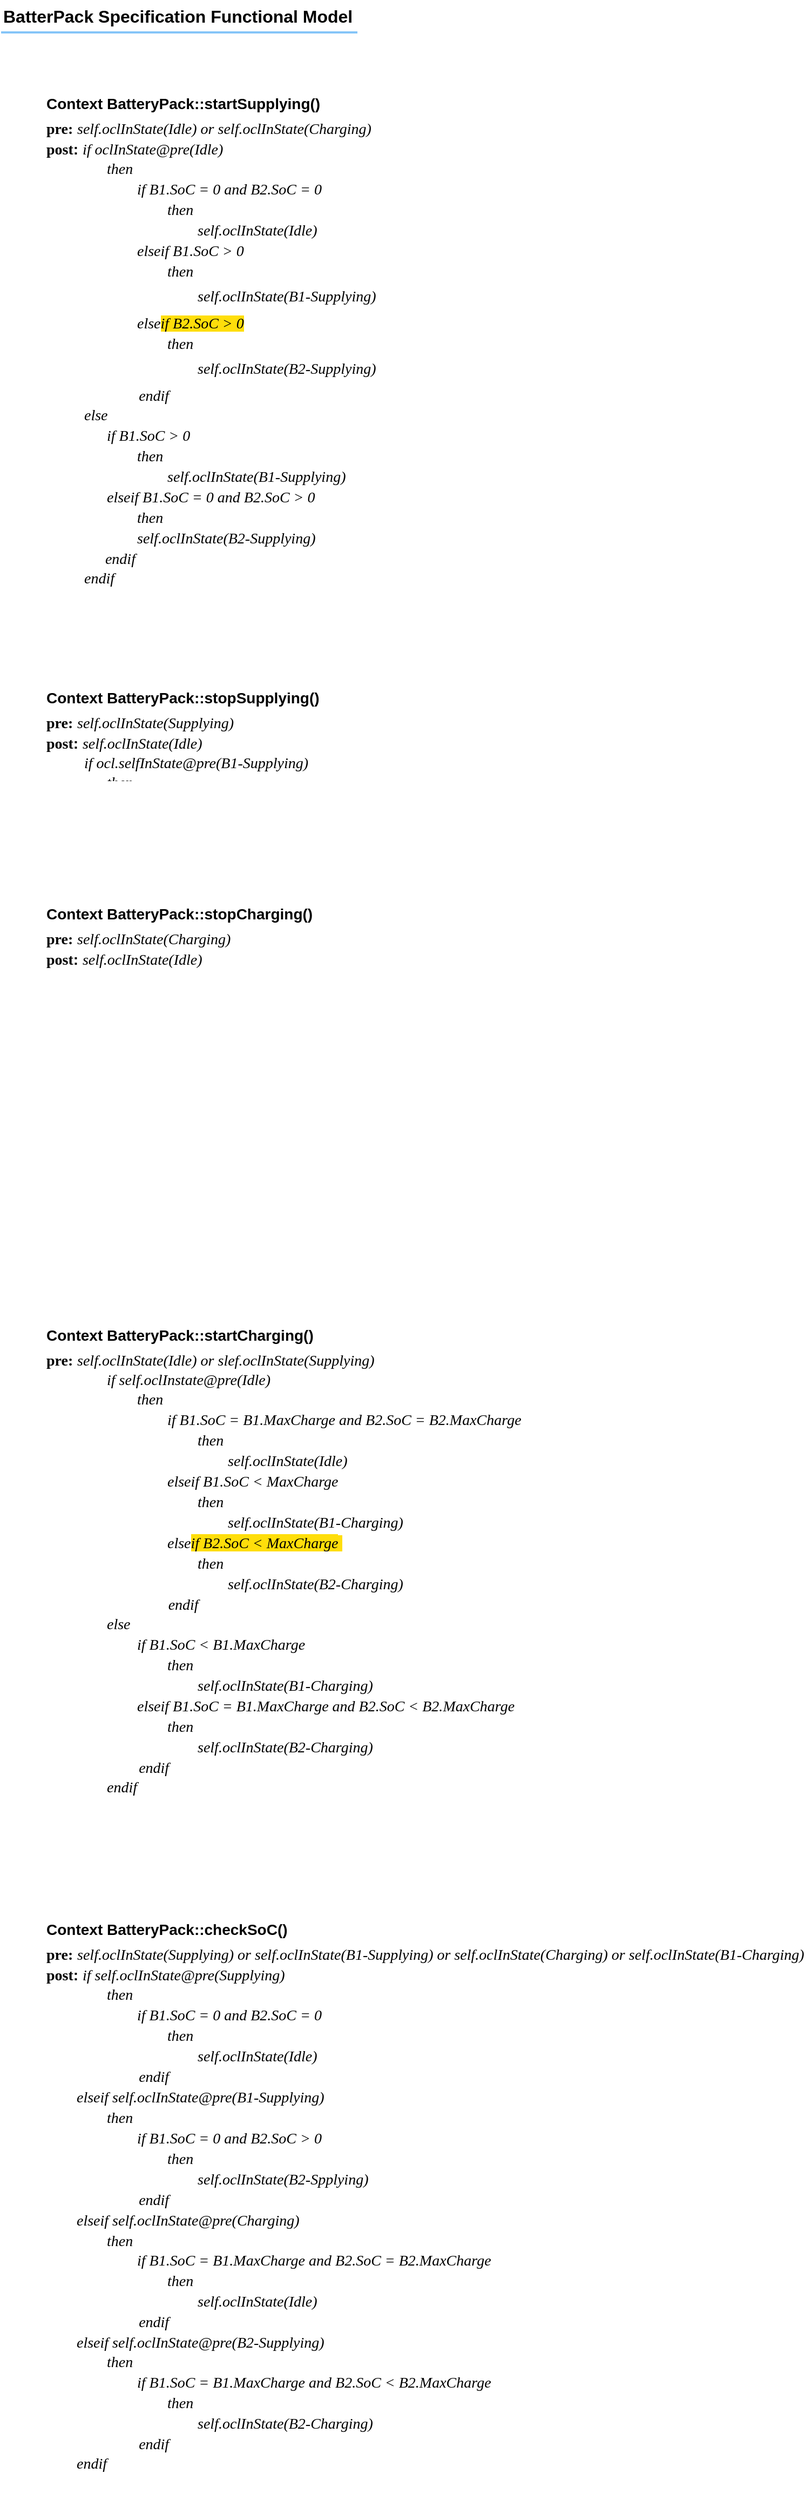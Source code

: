 <mxfile version="26.0.6">
  <diagram name="Page-1" id="zE749k9ENTXcYHyz_wE1">
    <mxGraphModel dx="1725" dy="1024" grid="1" gridSize="10" guides="1" tooltips="1" connect="1" arrows="1" fold="1" page="1" pageScale="1" pageWidth="827" pageHeight="1169" math="0" shadow="0">
      <root>
        <mxCell id="0" />
        <mxCell id="1" parent="0" />
        <mxCell id="C18iGgivdSjPRwDEVJiL-1" value="&lt;h1 style=&quot;margin-top: 0px; line-height: 50%;&quot;&gt;&lt;font style=&quot;font-size: 14px; line-height: 50%;&quot;&gt;Context BatteryPack::startSupplying()&lt;/font&gt;&lt;/h1&gt;&lt;p style=&quot;line-height: 50%;&quot;&gt;&lt;font style=&quot;font-size: 14px; line-height: 50%;&quot;&gt;&lt;b&gt;&lt;font face=&quot;Times New Roman&quot;&gt;pre:&lt;/font&gt; &lt;/b&gt;&lt;font face=&quot;Times New Roman&quot;&gt;&lt;i&gt;self.oclInState(Idle) or&amp;nbsp;&lt;/i&gt;&lt;/font&gt;&lt;/font&gt;&lt;i style=&quot;background-color: transparent; color: light-dark(rgb(0, 0, 0), rgb(255, 255, 255)); font-family: &amp;quot;Times New Roman&amp;quot;; font-size: 14px;&quot;&gt;self.oclInState(Charging)&lt;/i&gt;&lt;/p&gt;&lt;p style=&quot;line-height: 50%;&quot;&gt;&lt;b style=&quot;font-size: 14px;&quot;&gt;&lt;font face=&quot;Times New Roman&quot;&gt;post&lt;/font&gt;:&lt;/b&gt;&lt;span style=&quot;font-size: 14px;&quot;&gt;&amp;nbsp;&lt;/span&gt;&lt;font style=&quot;font-size: 14px;&quot; face=&quot;Times New Roman&quot;&gt;&lt;i&gt;if oclInState@pre(Idle)&lt;/i&gt;&lt;/font&gt;&lt;/p&gt;&lt;p style=&quot;line-height: 50%;&quot;&gt;&lt;font style=&quot;font-size: 14px;&quot; face=&quot;Times New Roman&quot;&gt;&lt;i&gt;&lt;span style=&quot;white-space: pre;&quot;&gt;&#x9;&lt;/span&gt;&lt;span style=&quot;white-space: pre;&quot;&gt;&#x9;&lt;/span&gt;then&lt;/i&gt;&lt;/font&gt;&lt;/p&gt;&lt;p style=&quot;line-height: 6px;&quot;&gt;&lt;font style=&quot;font-size: 14px; line-height: 7px;&quot;&gt;&lt;font face=&quot;Times New Roman&quot;&gt;&lt;i&gt;&lt;span style=&quot;white-space: pre;&quot;&gt;&#x9;&lt;/span&gt;&lt;span style=&quot;white-space: pre;&quot;&gt;&#x9;&lt;/span&gt;&lt;span style=&quot;white-space: pre;&quot;&gt;&#x9;&lt;/span&gt;if B1.SoC = 0 and B2.SoC = 0&lt;/i&gt;&lt;/font&gt;&lt;/font&gt;&lt;/p&gt;&lt;p style=&quot;line-height: 6px;&quot;&gt;&lt;font style=&quot;font-size: 14px; line-height: 7px;&quot; face=&quot;Times New Roman&quot;&gt;&lt;i&gt;&lt;span style=&quot;white-space: pre;&quot;&gt;&#x9;&lt;/span&gt;&lt;span style=&quot;white-space: pre;&quot;&gt;&#x9;&lt;span style=&quot;white-space: pre;&quot;&gt;&#x9;&lt;/span&gt;&lt;span style=&quot;white-space: pre;&quot;&gt;&#x9;&lt;/span&gt;&lt;/span&gt;then&lt;br&gt;&lt;/i&gt;&lt;/font&gt;&lt;/p&gt;&lt;p style=&quot;line-height: 6px;&quot;&gt;&lt;font style=&quot;font-size: 14px; line-height: 7px;&quot;&gt;&lt;font face=&quot;Times New Roman&quot;&gt;&lt;i&gt;&lt;span style=&quot;white-space: pre;&quot;&gt;&#x9;&lt;/span&gt;&amp;nbsp;&amp;nbsp;&lt;span style=&quot;white-space: pre;&quot;&gt;&#x9;&lt;/span&gt;&lt;span style=&quot;white-space: pre;&quot;&gt;&#x9;&lt;span style=&quot;white-space: pre;&quot;&gt;&#x9;&lt;/span&gt;&lt;span style=&quot;white-space: pre;&quot;&gt;&#x9;&lt;/span&gt;&lt;/span&gt;self.oclInState(Idle)&lt;/i&gt;&lt;/font&gt;&lt;br&gt;&lt;/font&gt;&lt;/p&gt;&lt;p style=&quot;line-height: 6px;&quot;&gt;&lt;font style=&quot;font-size: 14px; line-height: 7px;&quot;&gt;&lt;i style=&quot;background-color: transparent; color: light-dark(rgb(0, 0, 0), rgb(255, 255, 255)); font-family: &amp;quot;Times New Roman&amp;quot;;&quot;&gt;&lt;span style=&quot;white-space: pre;&quot;&gt;&#x9;&lt;/span&gt;&amp;nbsp; &lt;span style=&quot;white-space: pre;&quot;&gt;&#x9;&lt;/span&gt;&lt;span style=&quot;white-space: pre;&quot;&gt;&#x9;&lt;/span&gt;elseif&amp;nbsp;&lt;/i&gt;&lt;i style=&quot;background-color: transparent; color: light-dark(rgb(0, 0, 0), rgb(255, 255, 255)); font-family: &amp;quot;Times New Roman&amp;quot;;&quot;&gt;B1.SoC &amp;gt; 0&lt;/i&gt;&lt;/font&gt;&lt;/p&gt;&lt;p style=&quot;line-height: 6px;&quot;&gt;&lt;font style=&quot;font-size: 14px; line-height: 7px;&quot;&gt;&lt;/font&gt;&lt;/p&gt;&lt;p style=&quot;line-height: 6px;&quot;&gt;&lt;font style=&quot;font-size: 14px; line-height: 7px;&quot; face=&quot;Times New Roman&quot;&gt;&lt;i&gt;&lt;span style=&quot;white-space: pre;&quot;&gt;&#x9;&lt;/span&gt;&lt;span style=&quot;white-space: pre;&quot;&gt;&#x9;&lt;span style=&quot;white-space: pre;&quot;&gt;&#x9;&lt;/span&gt;&lt;span style=&quot;white-space: pre;&quot;&gt;&#x9;&lt;/span&gt;&lt;/span&gt;then&lt;br&gt;&lt;/i&gt;&lt;/font&gt;&lt;/p&gt;&lt;div&gt;&lt;font style=&quot;font-size: 14px; background-color: transparent; color: light-dark(rgb(0, 0, 0), rgb(255, 255, 255));&quot; face=&quot;Times New Roman&quot;&gt;&lt;i&gt;&lt;span style=&quot;white-space: pre;&quot;&gt;&lt;span style=&quot;white-space: pre;&quot;&gt;&#x9;&lt;/span&gt;&#x9;&#x9;&lt;/span&gt;&amp;nbsp;&amp;nbsp;&lt;span style=&quot;white-space: pre;&quot;&gt;&#x9;&lt;/span&gt;&lt;span style=&quot;white-space: pre;&quot;&gt;&#x9;&lt;/span&gt;self.oclInState(&lt;/i&gt;&lt;/font&gt;&lt;i style=&quot;font-size: 14px; background-color: transparent; color: light-dark(rgb(0, 0, 0), rgb(255, 255, 255)); font-family: &amp;quot;Times New Roman&amp;quot;;&quot;&gt;B1-Supplying&lt;/i&gt;&lt;font style=&quot;font-size: 14px; background-color: transparent; color: light-dark(rgb(0, 0, 0), rgb(255, 255, 255));&quot; face=&quot;Times New Roman&quot;&gt;&lt;i&gt;)&lt;/i&gt;&lt;/font&gt;&lt;/div&gt;&lt;p style=&quot;line-height: 6px;&quot;&gt;&lt;font style=&quot;font-size: 14px; line-height: 7px;&quot;&gt;&lt;i style=&quot;background-color: transparent; color: light-dark(rgb(0, 0, 0), rgb(255, 255, 255)); font-family: &amp;quot;Times New Roman&amp;quot;;&quot;&gt;&lt;span style=&quot;white-space: pre;&quot;&gt;&#x9;&lt;span style=&quot;white-space: pre;&quot;&gt;&#x9;&lt;/span&gt;&lt;span style=&quot;white-space: pre;&quot;&gt;&#x9;&lt;/span&gt;&lt;/span&gt;&lt;/i&gt;&lt;i style=&quot;color: light-dark(rgb(0, 0, 0), rgb(255, 255, 255)); font-family: &amp;quot;Times New Roman&amp;quot;;&quot;&gt;else&lt;/i&gt;&lt;i style=&quot;color: light-dark(rgb(0, 0, 0), rgb(255, 255, 255)); font-family: &amp;quot;Times New Roman&amp;quot;; background-color: rgb(255, 222, 11);&quot;&gt;if B2.SoC &amp;gt; 0&lt;/i&gt;&lt;/font&gt;&lt;/p&gt;&lt;p style=&quot;line-height: 6px;&quot;&gt;&lt;font style=&quot;font-size: 14px; line-height: 7px;&quot;&gt;&lt;i style=&quot;color: light-dark(rgb(0, 0, 0), rgb(255, 255, 255)); font-family: &amp;quot;Times New Roman&amp;quot;; background-color: rgb(255, 222, 11);&quot;&gt;&lt;/i&gt;&lt;/font&gt;&lt;/p&gt;&lt;p style=&quot;line-height: 6px;&quot;&gt;&lt;font style=&quot;font-size: 14px; line-height: 7px;&quot; face=&quot;Times New Roman&quot;&gt;&lt;i&gt;&lt;span style=&quot;white-space: pre;&quot;&gt;&#x9;&lt;/span&gt;&lt;span style=&quot;white-space: pre;&quot;&gt;&#x9;&lt;span style=&quot;white-space: pre;&quot;&gt;&#x9;&lt;/span&gt;&lt;span style=&quot;white-space: pre;&quot;&gt;&#x9;&lt;/span&gt;&lt;/span&gt;then&lt;br&gt;&lt;/i&gt;&lt;/font&gt;&lt;/p&gt;&lt;div&gt;&lt;font style=&quot;font-size: 14px; background-color: transparent; color: light-dark(rgb(0, 0, 0), rgb(255, 255, 255));&quot; face=&quot;Times New Roman&quot;&gt;&lt;i&gt;&lt;span style=&quot;white-space: pre;&quot;&gt;&lt;span style=&quot;white-space: pre;&quot;&gt;&#x9;&lt;/span&gt;&#x9;&#x9;&lt;/span&gt;&amp;nbsp;&amp;nbsp;&lt;span style=&quot;white-space: pre;&quot;&gt;&#x9;&lt;/span&gt;&lt;span style=&quot;white-space: pre;&quot;&gt;&#x9;&lt;/span&gt;self.oclInState(&lt;/i&gt;&lt;/font&gt;&lt;i style=&quot;font-size: 14px; background-color: transparent; color: light-dark(rgb(0, 0, 0), rgb(255, 255, 255)); font-family: &amp;quot;Times New Roman&amp;quot;;&quot;&gt;B2-Supplying&lt;/i&gt;&lt;font style=&quot;font-size: 14px; background-color: transparent; color: light-dark(rgb(0, 0, 0), rgb(255, 255, 255));&quot; face=&quot;Times New Roman&quot;&gt;&lt;i&gt;)&lt;/i&gt;&lt;/font&gt;&lt;/div&gt;&lt;p style=&quot;line-height: 6px;&quot;&gt;&lt;font style=&quot;font-size: 14px; line-height: 7px;&quot;&gt;&lt;span style=&quot;white-space: pre;&quot;&gt;&#x9;&lt;/span&gt;&amp;nbsp;&lt;span style=&quot;white-space: pre;&quot;&gt;&#x9;&lt;/span&gt;&amp;nbsp; &amp;nbsp; &amp;nbsp;&amp;nbsp;&lt;font face=&quot;Times New Roman&quot;&gt;&lt;i&gt;endif&lt;/i&gt;&lt;/font&gt;&lt;/font&gt;&lt;/p&gt;&lt;p style=&quot;line-height: 50%;&quot;&gt;&lt;font style=&quot;font-size: 14px;&quot; face=&quot;Times New Roman&quot;&gt;&lt;i&gt;&lt;span style=&quot;white-space: pre;&quot;&gt;&#x9;&lt;/span&gt;&amp;nbsp; else&lt;br&gt;&lt;/i&gt;&lt;/font&gt;&lt;/p&gt;&lt;p style=&quot;line-height: 6px;&quot;&gt;&lt;font style=&quot;font-size: 14px; line-height: 7px;&quot;&gt;&lt;i style=&quot;font-family: &amp;quot;Times New Roman&amp;quot;; background-color: transparent; color: light-dark(rgb(0, 0, 0), rgb(255, 255, 255));&quot;&gt;&lt;span style=&quot;white-space: pre;&quot;&gt;&#x9;&lt;/span&gt;&lt;span style=&quot;white-space: pre;&quot;&gt;&#x9;&lt;/span&gt;if B1.SoC &amp;gt; 0&amp;nbsp;&lt;/i&gt;&lt;/font&gt;&lt;/p&gt;&lt;p style=&quot;line-height: 6px;&quot;&gt;&lt;font style=&quot;font-size: 14px; line-height: 7px;&quot; face=&quot;Times New Roman&quot;&gt;&lt;i&gt;&lt;span style=&quot;white-space: pre;&quot;&gt;&#x9;&lt;/span&gt;&lt;span style=&quot;white-space: pre;&quot;&gt;&#x9;&lt;span style=&quot;white-space: pre;&quot;&gt;&#x9;&lt;/span&gt;&lt;/span&gt;then&lt;br&gt;&lt;/i&gt;&lt;/font&gt;&lt;/p&gt;&lt;p style=&quot;line-height: 6px;&quot;&gt;&lt;font style=&quot;font-size: 14px; line-height: 7px;&quot; face=&quot;Times New Roman&quot;&gt;&lt;i&gt;&lt;span style=&quot;white-space: pre;&quot;&gt;&#x9;&lt;/span&gt;&amp;nbsp;&amp;nbsp;&lt;span style=&quot;white-space: pre;&quot;&gt;&#x9;&lt;/span&gt;&lt;span style=&quot;white-space: pre;&quot;&gt;&#x9;&lt;span style=&quot;white-space: pre;&quot;&gt;&#x9;&lt;/span&gt;&lt;/span&gt;self.oclInState(B1-Supplying)&lt;/i&gt;&lt;/font&gt;&lt;/p&gt;&lt;p style=&quot;line-height: 6px;&quot;&gt;&lt;font style=&quot;font-size: 14px; line-height: 7px;&quot;&gt;&lt;i style=&quot;font-family: &amp;quot;Times New Roman&amp;quot;; background-color: transparent; color: light-dark(rgb(0, 0, 0), rgb(255, 255, 255));&quot;&gt;&lt;span style=&quot;white-space: pre;&quot;&gt;&lt;span style=&quot;white-space: pre;&quot;&gt;&#x9;&lt;/span&gt;&#x9;&lt;/span&gt;elseif&amp;nbsp;&lt;/i&gt;&lt;i style=&quot;background-color: transparent; color: light-dark(rgb(0, 0, 0), rgb(255, 255, 255)); font-family: &amp;quot;Times New Roman&amp;quot;;&quot;&gt;B1.SoC = 0 and&amp;nbsp;&lt;/i&gt;&lt;i style=&quot;background-color: transparent; color: light-dark(rgb(0, 0, 0), rgb(255, 255, 255)); font-family: &amp;quot;Times New Roman&amp;quot;;&quot;&gt;B2.SoC &amp;gt; 0&amp;nbsp;&lt;/i&gt;&lt;/font&gt;&lt;/p&gt;&lt;p style=&quot;line-height: 6px;&quot;&gt;&lt;font style=&quot;font-size: 14px; line-height: 7px;&quot; face=&quot;Times New Roman&quot;&gt;&lt;i&gt;&lt;span style=&quot;white-space: pre;&quot;&gt;&#x9;&lt;/span&gt;&lt;span style=&quot;white-space: pre;&quot;&gt;&#x9;&lt;span style=&quot;white-space: pre;&quot;&gt;&#x9;&lt;/span&gt;&lt;/span&gt;then&lt;br&gt;&lt;/i&gt;&lt;/font&gt;&lt;/p&gt;&lt;p&gt;&lt;font style=&quot;font-size: 14px;&quot;&gt;&lt;/font&gt;&lt;/p&gt;&lt;p style=&quot;line-height: 6px;&quot;&gt;&lt;font style=&quot;font-size: 14px; line-height: 7px;&quot; face=&quot;Times New Roman&quot;&gt;&lt;i&gt;&lt;span style=&quot;white-space: pre;&quot;&gt;&#x9;&lt;/span&gt;&amp;nbsp;&amp;nbsp;&lt;span style=&quot;white-space: pre;&quot;&gt;&#x9;&lt;/span&gt;&lt;span style=&quot;white-space: pre;&quot;&gt;&#x9;&lt;/span&gt;self.oclInState(B2-Supplying)&lt;/i&gt;&lt;/font&gt;&lt;/p&gt;&lt;p style=&quot;line-height: 6px;&quot;&gt;&lt;font style=&quot;font-size: 14px; line-height: 7px;&quot;&gt;&lt;span style=&quot;white-space: pre;&quot;&gt;&#x9;&lt;/span&gt;&amp;nbsp; &amp;nbsp; &amp;nbsp; &lt;font face=&quot;Times New Roman&quot;&gt;&lt;i&gt;endif&lt;/i&gt;&lt;/font&gt;&lt;/font&gt;&lt;/p&gt;&lt;p style=&quot;line-height: 50%;&quot;&gt;&lt;font style=&quot;font-size: 14px;&quot; face=&quot;Times New Roman&quot;&gt;&lt;i&gt;&lt;span style=&quot;white-space: pre;&quot;&gt;&#x9;&lt;/span&gt;&amp;nbsp; endif&lt;/i&gt;&lt;/font&gt;&lt;/p&gt;&lt;p style=&quot;line-height: 50%;&quot;&gt;&lt;font&gt;&lt;font face=&quot;Times New Roman&quot;&gt;&lt;i&gt;&lt;span style=&quot;white-space: pre;&quot;&gt;&lt;font style=&quot;font-size: 14px; line-height: 50%;&quot;&gt;&#x9;&lt;/font&gt;&lt;/span&gt;&lt;br&gt;&lt;/i&gt;&lt;/font&gt;&lt;/font&gt;&lt;/p&gt;" style="text;html=1;whiteSpace=wrap;overflow=hidden;rounded=0;" parent="1" vertex="1">
          <mxGeometry x="80" y="120" width="600" height="480" as="geometry" />
        </mxCell>
        <mxCell id="C18iGgivdSjPRwDEVJiL-2" value="" style="group" parent="1" vertex="1" connectable="0">
          <mxGeometry x="40" y="40" width="450" height="35" as="geometry" />
        </mxCell>
        <mxCell id="C18iGgivdSjPRwDEVJiL-3" value="&lt;b&gt;BatterPack Specification Functional Model&lt;/b&gt;" style="text;fontSize=16;verticalAlign=middle;strokeColor=none;fillColor=none;whiteSpace=wrap;html=1;" parent="C18iGgivdSjPRwDEVJiL-2" vertex="1">
          <mxGeometry width="450" height="30" as="geometry" />
        </mxCell>
        <mxCell id="C18iGgivdSjPRwDEVJiL-4" value="" style="dashed=0;shape=line;strokeWidth=2;noLabel=1;strokeColor=#0C8CF2;opacity=50;" parent="C18iGgivdSjPRwDEVJiL-2" vertex="1">
          <mxGeometry y="25" width="330" height="10" as="geometry" />
        </mxCell>
        <mxCell id="C18iGgivdSjPRwDEVJiL-5" value="&lt;h1 style=&quot;margin-top: 0px; line-height: 50%;&quot;&gt;&lt;font style=&quot;font-size: 14px; line-height: 50%;&quot;&gt;Context BatteryPack::stopSupplying()&lt;/font&gt;&lt;/h1&gt;&lt;p style=&quot;line-height: 50%;&quot;&gt;&lt;font style=&quot;font-size: 14px; line-height: 50%;&quot;&gt;&lt;b&gt;&lt;font face=&quot;Times New Roman&quot;&gt;pre:&lt;/font&gt; &lt;/b&gt;&lt;font face=&quot;Times New Roman&quot;&gt;&lt;i&gt;self.oclInState(Supplying)&lt;/i&gt;&lt;/font&gt;&lt;/font&gt;&lt;/p&gt;&lt;p style=&quot;line-height: 50%;&quot;&gt;&lt;font style=&quot;font-size: 14px; line-height: 50%;&quot;&gt;&lt;font&gt;&lt;b&gt;&lt;font face=&quot;Times New Roman&quot;&gt;post&lt;/font&gt;:&lt;/b&gt;&amp;nbsp;&lt;/font&gt;&lt;i style=&quot;background-color: transparent; color: light-dark(rgb(0, 0, 0), rgb(255, 255, 255)); font-family: &amp;quot;Times New Roman&amp;quot;;&quot;&gt;self.oclInState(Idle)&lt;/i&gt;&lt;/font&gt;&lt;/p&gt;&lt;p style=&quot;line-height: 50%;&quot;&gt;&lt;font face=&quot;Times New Roman&quot;&gt;&lt;span style=&quot;font-size: 14px;&quot;&gt;&lt;i&gt;&lt;span style=&quot;white-space: pre;&quot;&gt;&#x9;&lt;/span&gt;&amp;nbsp; if ocl.selfInState@pre(B1-Supplying)&lt;/i&gt;&lt;/span&gt;&lt;/font&gt;&lt;/p&gt;&lt;p style=&quot;line-height: 50%;&quot;&gt;&lt;font face=&quot;Times New Roman&quot;&gt;&lt;span style=&quot;font-size: 14px;&quot;&gt;&lt;i&gt;&lt;span style=&quot;white-space: pre;&quot;&gt;&#x9;&lt;/span&gt;&lt;span style=&quot;white-space: pre;&quot;&gt;&#x9;&lt;/span&gt;then&lt;br&gt;&lt;/i&gt;&lt;/span&gt;&lt;/font&gt;&lt;/p&gt;&lt;p style=&quot;line-height: 50%;&quot;&gt;&lt;span style=&quot;white-space: pre;&quot;&gt;&#x9;&lt;/span&gt;&amp;nbsp;&amp;nbsp;&lt;br&gt;&lt;/p&gt;" style="text;html=1;whiteSpace=wrap;overflow=hidden;rounded=0;" parent="1" vertex="1">
          <mxGeometry x="80" y="670" width="600" height="90" as="geometry" />
        </mxCell>
        <mxCell id="C18iGgivdSjPRwDEVJiL-6" value="&lt;h1 style=&quot;margin-top: 0px; line-height: 50%;&quot;&gt;&lt;font style=&quot;font-size: 14px; line-height: 50%;&quot;&gt;Context BatteryPack::startCharging()&lt;/font&gt;&lt;/h1&gt;&lt;p style=&quot;line-height: 50%;&quot;&gt;&lt;font style=&quot;font-size: 14px; line-height: 50%;&quot;&gt;&lt;b&gt;&lt;font face=&quot;Times New Roman&quot;&gt;pre:&lt;/font&gt; &lt;/b&gt;&lt;font face=&quot;Times New Roman&quot;&gt;&lt;i&gt;self.oclInState(Idle) or slef.oclInState(&lt;/i&gt;&lt;/font&gt;&lt;/font&gt;&lt;i style=&quot;background-color: transparent; color: light-dark(rgb(0, 0, 0), rgb(255, 255, 255)); font-family: &amp;quot;Times New Roman&amp;quot;; font-size: 14px;&quot;&gt;Supplying&lt;/i&gt;&lt;i style=&quot;font-family: &amp;quot;Times New Roman&amp;quot;; font-size: 14px; background-color: transparent; color: light-dark(rgb(0, 0, 0), rgb(255, 255, 255));&quot;&gt;)&lt;/i&gt;&lt;/p&gt;&lt;p style=&quot;line-height: 50%;&quot;&gt;&lt;i style=&quot;font-family: &amp;quot;Times New Roman&amp;quot;; font-size: 14px; background-color: transparent; color: light-dark(rgb(0, 0, 0), rgb(255, 255, 255));&quot;&gt;&lt;span style=&quot;white-space: pre;&quot;&gt;&#x9;&lt;/span&gt;&lt;span style=&quot;white-space: pre;&quot;&gt;&#x9;&lt;/span&gt;if self.oclInstate@pre(Idle)&lt;br&gt;&lt;/i&gt;&lt;/p&gt;&lt;p style=&quot;line-height: 50%;&quot;&gt;&lt;i style=&quot;font-family: &amp;quot;Times New Roman&amp;quot;; font-size: 14px; background-color: transparent; color: light-dark(rgb(0, 0, 0), rgb(255, 255, 255));&quot;&gt;&lt;span style=&quot;white-space: pre;&quot;&gt;&#x9;&lt;/span&gt;&lt;span style=&quot;white-space: pre;&quot;&gt;&#x9;&lt;/span&gt;&lt;span style=&quot;white-space: pre;&quot;&gt;&#x9;&lt;/span&gt;then&lt;/i&gt;&lt;/p&gt;&lt;p style=&quot;line-height: 6px;&quot;&gt;&lt;font style=&quot;font-size: 14px; line-height: 7px;&quot;&gt;&lt;font face=&quot;Times New Roman&quot;&gt;&lt;i&gt;&lt;span style=&quot;white-space: pre;&quot;&gt;&#x9;&lt;/span&gt;&lt;span style=&quot;white-space: pre;&quot;&gt;&#x9;&lt;/span&gt;&lt;span style=&quot;white-space: pre;&quot;&gt;&#x9;&lt;/span&gt;&lt;span style=&quot;white-space: pre;&quot;&gt;&#x9;&lt;/span&gt;if B1.SoC = B1.MaxCharge and B2.SoC = B2.&lt;/i&gt;&lt;/font&gt;&lt;i style=&quot;background-color: transparent; color: light-dark(rgb(0, 0, 0), rgb(255, 255, 255)); font-family: &amp;quot;Times New Roman&amp;quot;;&quot;&gt;MaxCharge&lt;/i&gt;&lt;/font&gt;&lt;/p&gt;&lt;p style=&quot;line-height: 6px;&quot;&gt;&lt;font style=&quot;font-size: 14px; line-height: 7px;&quot; face=&quot;Times New Roman&quot;&gt;&lt;i&gt;&lt;span style=&quot;white-space: pre;&quot;&gt;&lt;span style=&quot;white-space: pre;&quot;&gt;&#x9;&lt;/span&gt;&lt;span style=&quot;white-space: pre;&quot;&gt;&#x9;&lt;/span&gt;&lt;span style=&quot;white-space: pre;&quot;&gt;&#x9;&lt;/span&gt;&#x9;&lt;/span&gt;&lt;span style=&quot;white-space: pre;&quot;&gt;&#x9;&lt;/span&gt;then&lt;br&gt;&lt;/i&gt;&lt;/font&gt;&lt;/p&gt;&lt;p style=&quot;line-height: 6px;&quot;&gt;&lt;font style=&quot;font-size: 14px; line-height: 7px;&quot;&gt;&lt;font face=&quot;Times New Roman&quot;&gt;&lt;i&gt;&lt;span style=&quot;white-space: pre;&quot;&gt;&#x9;&lt;/span&gt;&amp;nbsp;&amp;nbsp;&lt;span style=&quot;white-space: pre;&quot;&gt;&#x9;&lt;/span&gt;&lt;span style=&quot;white-space: pre;&quot;&gt;&#x9;&lt;span style=&quot;white-space: pre;&quot;&gt;&#x9;&lt;/span&gt;&lt;span style=&quot;white-space: pre;&quot;&gt;&#x9;&lt;/span&gt;&lt;span style=&quot;white-space: pre;&quot;&gt;&#x9;&lt;/span&gt;&lt;/span&gt;self.oclInState(Idle)&lt;/i&gt;&lt;/font&gt;&lt;br&gt;&lt;/font&gt;&lt;/p&gt;&lt;p style=&quot;line-height: 6px;&quot;&gt;&lt;font style=&quot;font-size: 14px; line-height: 7px;&quot;&gt;&lt;i style=&quot;background-color: transparent; color: light-dark(rgb(0, 0, 0), rgb(255, 255, 255)); font-family: &amp;quot;Times New Roman&amp;quot;;&quot;&gt;&lt;span style=&quot;white-space: pre;&quot;&gt;&lt;span style=&quot;white-space: pre;&quot;&gt;&#x9;&lt;/span&gt;&lt;span style=&quot;white-space: pre;&quot;&gt;&#x9;&lt;/span&gt;&lt;span style=&quot;white-space: pre;&quot;&gt;&#x9;&lt;/span&gt;      &lt;/span&gt;&amp;nbsp; elseif&amp;nbsp;&lt;/i&gt;&lt;i style=&quot;background-color: transparent; color: light-dark(rgb(0, 0, 0), rgb(255, 255, 255)); font-family: &amp;quot;Times New Roman&amp;quot;;&quot;&gt;B1.SoC &amp;lt;&amp;nbsp;&lt;/i&gt;&lt;i style=&quot;background-color: transparent; color: light-dark(rgb(0, 0, 0), rgb(255, 255, 255)); font-family: &amp;quot;Times New Roman&amp;quot;;&quot;&gt;MaxCharge&amp;nbsp;&lt;/i&gt;&lt;/font&gt;&lt;/p&gt;&lt;p style=&quot;line-height: 6px;&quot;&gt;&lt;font style=&quot;font-size: 14px; line-height: 7px;&quot; face=&quot;Times New Roman&quot;&gt;&lt;i&gt;&lt;span style=&quot;white-space: pre;&quot;&gt;&lt;span style=&quot;white-space: pre;&quot;&gt;&#x9;&lt;/span&gt;&lt;span style=&quot;white-space: pre;&quot;&gt;&#x9;&lt;/span&gt;&lt;span style=&quot;white-space: pre;&quot;&gt;&#x9;&lt;/span&gt;&#x9;&lt;/span&gt;&lt;span style=&quot;white-space: pre;&quot;&gt;&#x9;&lt;/span&gt;then&lt;br&gt;&lt;/i&gt;&lt;/font&gt;&lt;/p&gt;&lt;p&gt;&lt;i&gt;&lt;font style=&quot;font-size: 14px;&quot; face=&quot;Times New Roman&quot;&gt;&lt;/font&gt;&lt;/i&gt;&lt;/p&gt;&lt;p style=&quot;line-height: 6px;&quot;&gt;&lt;font style=&quot;font-size: 14px; line-height: 7px;&quot;&gt;&lt;font face=&quot;Times New Roman&quot;&gt;&lt;i&gt;&lt;span style=&quot;white-space: pre;&quot;&gt;&#x9;&lt;/span&gt;&amp;nbsp;&amp;nbsp;&lt;span style=&quot;white-space: pre;&quot;&gt;&#x9;&lt;/span&gt;&lt;span style=&quot;white-space: pre;&quot;&gt;&#x9;&lt;span style=&quot;white-space: pre;&quot;&gt;&#x9;&lt;/span&gt;&lt;span style=&quot;white-space: pre;&quot;&gt;&#x9;&lt;/span&gt;&lt;span style=&quot;white-space: pre;&quot;&gt;&#x9;&lt;/span&gt;&lt;/span&gt;self.oclInState(&lt;/i&gt;&lt;/font&gt;&lt;i style=&quot;font-family: &amp;quot;Times New Roman&amp;quot;;&quot;&gt;B1-Charging&lt;/i&gt;&lt;font face=&quot;Times New Roman&quot;&gt;&lt;i&gt;)&lt;/i&gt;&lt;/font&gt;&lt;/font&gt;&lt;/p&gt;&lt;p style=&quot;line-height: 6px;&quot;&gt;&lt;font style=&quot;font-size: 14px; line-height: 7px;&quot;&gt;&lt;i style=&quot;background-color: transparent; color: light-dark(rgb(0, 0, 0), rgb(255, 255, 255)); font-family: &amp;quot;Times New Roman&amp;quot;;&quot;&gt;&lt;span style=&quot;white-space: pre;&quot;&gt;&lt;span style=&quot;white-space: pre;&quot;&gt;&#x9;&lt;/span&gt;&lt;span style=&quot;white-space: pre;&quot;&gt;&#x9;&lt;/span&gt;&lt;span style=&quot;white-space: pre;&quot;&gt;&#x9;&lt;/span&gt;       &lt;/span&gt;&amp;nbsp;&lt;/i&gt;&lt;i style=&quot;color: light-dark(rgb(0, 0, 0), rgb(255, 255, 255)); font-family: &amp;quot;Times New Roman&amp;quot;;&quot;&gt;else&lt;/i&gt;&lt;span style=&quot;background-color: rgb(255, 222, 11);&quot;&gt;&lt;i style=&quot;color: light-dark(rgb(0, 0, 0), rgb(255, 255, 255)); font-family: &amp;quot;Times New Roman&amp;quot;; background-color: rgb(255, 222, 11);&quot;&gt;if&amp;nbsp;&lt;/i&gt;&lt;i style=&quot;color: light-dark(rgb(0, 0, 0), rgb(255, 255, 255)); font-family: &amp;quot;Times New Roman&amp;quot;;&quot;&gt;B2.SoC &amp;lt;&amp;nbsp;&lt;/i&gt;&lt;i style=&quot;color: light-dark(rgb(0, 0, 0), rgb(255, 255, 255)); font-family: &amp;quot;Times New Roman&amp;quot;;&quot;&gt;MaxCharge&lt;/i&gt;&lt;/span&gt;&lt;i style=&quot;background-color: rgb(255, 222, 11); color: light-dark(rgb(0, 0, 0), rgb(255, 255, 255)); font-family: &amp;quot;Times New Roman&amp;quot;;&quot;&gt;&amp;nbsp;&lt;/i&gt;&lt;/font&gt;&lt;/p&gt;&lt;p style=&quot;line-height: 6px;&quot;&gt;&lt;font style=&quot;font-size: 14px; line-height: 7px;&quot; face=&quot;Times New Roman&quot;&gt;&lt;i&gt;&lt;span style=&quot;white-space: pre;&quot;&gt;&#x9;&lt;/span&gt;&lt;span style=&quot;white-space: pre;&quot;&gt;&#x9;&lt;span style=&quot;white-space: pre;&quot;&gt;&#x9;&lt;/span&gt;&lt;span style=&quot;white-space: pre;&quot;&gt;&#x9;&lt;/span&gt;&lt;span style=&quot;white-space: pre;&quot;&gt;&#x9;&lt;/span&gt;&lt;/span&gt;then&lt;br&gt;&lt;/i&gt;&lt;/font&gt;&lt;/p&gt;&lt;p&gt;&lt;i&gt;&lt;font style=&quot;font-size: 14px;&quot; face=&quot;Times New Roman&quot;&gt;&lt;/font&gt;&lt;/i&gt;&lt;/p&gt;&lt;p style=&quot;line-height: 6px;&quot;&gt;&lt;font style=&quot;font-size: 14px; line-height: 7px;&quot;&gt;&lt;font face=&quot;Times New Roman&quot;&gt;&lt;i&gt;&lt;span style=&quot;white-space: pre;&quot;&gt;&#x9;&lt;/span&gt;&amp;nbsp;&amp;nbsp;&lt;span style=&quot;white-space: pre;&quot;&gt;&#x9;&lt;/span&gt;&lt;span style=&quot;white-space: pre;&quot;&gt;&#x9;&lt;span style=&quot;white-space: pre;&quot;&gt;&#x9;&lt;/span&gt;&lt;span style=&quot;white-space: pre;&quot;&gt;&#x9;&lt;/span&gt;&lt;span style=&quot;white-space: pre;&quot;&gt;&#x9;&lt;/span&gt;&lt;/span&gt;self.oclInState(&lt;/i&gt;&lt;/font&gt;&lt;i style=&quot;font-family: &amp;quot;Times New Roman&amp;quot;;&quot;&gt;B2-&lt;/i&gt;&lt;i style=&quot;font-family: &amp;quot;Times New Roman&amp;quot;;&quot;&gt;Charging&lt;/i&gt;&lt;font face=&quot;Times New Roman&quot;&gt;&lt;i&gt;)&lt;/i&gt;&lt;/font&gt;&lt;/font&gt;&lt;/p&gt;&lt;p style=&quot;line-height: 6px;&quot;&gt;&lt;font style=&quot;font-size: 14px; line-height: 7px;&quot;&gt;&lt;span style=&quot;white-space: pre;&quot;&gt;&#x9;&lt;/span&gt;&amp;nbsp;&lt;span style=&quot;white-space: pre;&quot;&gt;&#x9;&lt;/span&gt;&lt;span style=&quot;white-space: pre;&quot;&gt;&#x9;&lt;/span&gt;&amp;nbsp; &amp;nbsp; &amp;nbsp;&lt;font face=&quot;Times New Roman&quot;&gt;&lt;i&gt;endif&lt;/i&gt;&lt;/font&gt;&lt;/font&gt;&lt;/p&gt;&lt;p style=&quot;line-height: 50%;&quot;&gt;&lt;i style=&quot;font-family: &amp;quot;Times New Roman&amp;quot;; font-size: 14px; background-color: transparent; color: light-dark(rgb(0, 0, 0), rgb(255, 255, 255));&quot;&gt;&lt;span style=&quot;white-space: pre;&quot;&gt;&#x9;&lt;/span&gt;&lt;span style=&quot;white-space: pre;&quot;&gt;&#x9;&lt;/span&gt;else&lt;/i&gt;&lt;/p&gt;&lt;p style=&quot;line-height: 6px;&quot;&gt;&lt;font style=&quot;font-size: 14px; line-height: 7px;&quot;&gt;&lt;i style=&quot;font-family: &amp;quot;Times New Roman&amp;quot;; background-color: transparent; color: light-dark(rgb(0, 0, 0), rgb(255, 255, 255));&quot;&gt;&lt;span style=&quot;white-space: pre;&quot;&gt;&#x9;&lt;/span&gt;&lt;span style=&quot;white-space: pre;&quot;&gt;&#x9;&lt;/span&gt;&lt;span style=&quot;white-space: pre;&quot;&gt;&#x9;&lt;/span&gt;if B1.SoC &amp;lt; B1.Max&lt;/i&gt;&lt;i style=&quot;background-color: transparent; color: light-dark(rgb(0, 0, 0), rgb(255, 255, 255)); font-family: &amp;quot;Times New Roman&amp;quot;;&quot;&gt;Charge&lt;/i&gt;&lt;/font&gt;&lt;/p&gt;&lt;p style=&quot;line-height: 6px;&quot;&gt;&lt;font style=&quot;font-size: 14px; line-height: 7px;&quot; face=&quot;Times New Roman&quot;&gt;&lt;i&gt;&lt;span style=&quot;white-space: pre;&quot;&gt;&lt;span style=&quot;white-space: pre;&quot;&gt;&#x9;&lt;/span&gt;&lt;span style=&quot;white-space: pre;&quot;&gt;&#x9;&lt;/span&gt;&#x9;&lt;/span&gt;&lt;span style=&quot;white-space: pre;&quot;&gt;&#x9;&lt;/span&gt;then&lt;br&gt;&lt;/i&gt;&lt;/font&gt;&lt;/p&gt;&lt;p style=&quot;line-height: 6px;&quot;&gt;&lt;font style=&quot;font-size: 14px; line-height: 7px;&quot; face=&quot;Times New Roman&quot;&gt;&lt;i&gt;&lt;span style=&quot;white-space: pre;&quot;&gt;&#x9;&lt;/span&gt;&amp;nbsp;&amp;nbsp;&lt;span style=&quot;white-space: pre;&quot;&gt;&#x9;&lt;span style=&quot;white-space: pre;&quot;&gt;&#x9;&lt;/span&gt;&lt;span style=&quot;white-space: pre;&quot;&gt;&#x9;&lt;/span&gt;&lt;/span&gt;&lt;span style=&quot;white-space: pre;&quot;&gt;&#x9;&lt;/span&gt;self.oclInState(B1-Charging)&lt;/i&gt;&lt;/font&gt;&lt;/p&gt;&lt;p style=&quot;line-height: 6px;&quot;&gt;&lt;font style=&quot;font-size: 14px; line-height: 7px;&quot;&gt;&lt;i style=&quot;font-family: &amp;quot;Times New Roman&amp;quot;; background-color: transparent; color: light-dark(rgb(0, 0, 0), rgb(255, 255, 255));&quot;&gt;&lt;span style=&quot;white-space: pre;&quot;&gt;&lt;span style=&quot;white-space: pre;&quot;&gt;&#x9;&lt;/span&gt;&lt;span style=&quot;white-space: pre;&quot;&gt;&#x9;&lt;/span&gt;      &lt;/span&gt;&amp;nbsp; elseif&amp;nbsp;&lt;/i&gt;&lt;i style=&quot;background-color: transparent; color: light-dark(rgb(0, 0, 0), rgb(255, 255, 255)); font-family: &amp;quot;Times New Roman&amp;quot;;&quot;&gt;B1.SoC = B1.MaxCharge and&amp;nbsp;&lt;/i&gt;&lt;i style=&quot;background-color: transparent; color: light-dark(rgb(0, 0, 0), rgb(255, 255, 255)); font-family: &amp;quot;Times New Roman&amp;quot;;&quot;&gt;B2.SoC &amp;lt; B2.&lt;/i&gt;&lt;i style=&quot;background-color: transparent; color: light-dark(rgb(0, 0, 0), rgb(255, 255, 255)); font-family: &amp;quot;Times New Roman&amp;quot;;&quot;&gt;Max&lt;/i&gt;&lt;i style=&quot;background-color: transparent; color: light-dark(rgb(0, 0, 0), rgb(255, 255, 255)); font-family: &amp;quot;Times New Roman&amp;quot;;&quot;&gt;Charge&lt;/i&gt;&lt;/font&gt;&lt;/p&gt;&lt;p style=&quot;line-height: 6px;&quot;&gt;&lt;font style=&quot;font-size: 14px; line-height: 7px;&quot; face=&quot;Times New Roman&quot;&gt;&lt;i&gt;&lt;span style=&quot;white-space: pre;&quot;&gt;&#x9;&lt;/span&gt;&lt;span style=&quot;white-space: pre;&quot;&gt;&#x9;&lt;span style=&quot;white-space: pre;&quot;&gt;&#x9;&lt;/span&gt;&lt;span style=&quot;white-space: pre;&quot;&gt;&#x9;&lt;/span&gt;&lt;/span&gt;then&lt;br&gt;&lt;/i&gt;&lt;/font&gt;&lt;/p&gt;&lt;p&gt;&lt;font style=&quot;font-size: 14px;&quot;&gt;&lt;/font&gt;&lt;/p&gt;&lt;p style=&quot;line-height: 6px;&quot;&gt;&lt;font style=&quot;font-size: 14px; line-height: 7px;&quot;&gt;&lt;font face=&quot;Times New Roman&quot;&gt;&lt;i&gt;&lt;span style=&quot;white-space: pre;&quot;&gt;&#x9;&lt;/span&gt;&amp;nbsp;&amp;nbsp;&lt;span style=&quot;white-space: pre;&quot;&gt;&#x9;&lt;/span&gt;&lt;span style=&quot;white-space: pre;&quot;&gt;&#x9;&lt;span style=&quot;white-space: pre;&quot;&gt;&#x9;&lt;/span&gt;&lt;span style=&quot;white-space: pre;&quot;&gt;&#x9;&lt;/span&gt;&lt;/span&gt;self.oclInState(B2-&lt;/i&gt;&lt;/font&gt;&lt;i style=&quot;font-family: &amp;quot;Times New Roman&amp;quot;;&quot;&gt;Charging&lt;/i&gt;&lt;font face=&quot;Times New Roman&quot;&gt;&lt;i&gt;)&lt;/i&gt;&lt;/font&gt;&lt;/font&gt;&lt;/p&gt;&lt;p style=&quot;line-height: 6px;&quot;&gt;&lt;font style=&quot;font-size: 14px; line-height: 7px;&quot;&gt;&lt;span style=&quot;white-space: pre;&quot;&gt;&#x9;&lt;/span&gt;&amp;nbsp;&lt;span style=&quot;white-space: pre;&quot;&gt;&#x9;&lt;/span&gt;&amp;nbsp; &amp;nbsp; &amp;nbsp;&amp;nbsp;&lt;font face=&quot;Times New Roman&quot;&gt;&lt;i&gt;endif&lt;/i&gt;&lt;/font&gt;&lt;/font&gt;&lt;/p&gt;&lt;p style=&quot;line-height: 50%;&quot;&gt;&lt;i style=&quot;font-family: &amp;quot;Times New Roman&amp;quot;; font-size: 14px; background-color: transparent; color: light-dark(rgb(0, 0, 0), rgb(255, 255, 255));&quot;&gt;&lt;span style=&quot;white-space: pre;&quot;&gt;&#x9;&lt;/span&gt;&lt;span style=&quot;white-space: pre;&quot;&gt;&#x9;&lt;/span&gt;endif&lt;/i&gt;&lt;/p&gt;" style="text;html=1;whiteSpace=wrap;overflow=hidden;rounded=0;" parent="1" vertex="1">
          <mxGeometry x="80" y="1260" width="600" height="470" as="geometry" />
        </mxCell>
        <mxCell id="C18iGgivdSjPRwDEVJiL-7" value="&lt;h1 style=&quot;margin-top: 0px; line-height: 50%;&quot;&gt;&lt;font style=&quot;font-size: 14px; line-height: 50%;&quot;&gt;Context BatteryPack::stopCharging()&lt;/font&gt;&lt;/h1&gt;&lt;p style=&quot;line-height: 50%;&quot;&gt;&lt;font style=&quot;font-size: 14px; line-height: 50%;&quot;&gt;&lt;b&gt;&lt;font face=&quot;Times New Roman&quot;&gt;pre:&lt;/font&gt; &lt;/b&gt;&lt;font face=&quot;Times New Roman&quot;&gt;&lt;i&gt;self.oclInState(Charging)&lt;/i&gt;&lt;/font&gt;&lt;/font&gt;&lt;/p&gt;&lt;p style=&quot;line-height: 50%;&quot;&gt;&lt;font style=&quot;font-size: 14px; line-height: 50%;&quot;&gt;&lt;font&gt;&lt;b&gt;&lt;font face=&quot;Times New Roman&quot;&gt;post&lt;/font&gt;:&lt;/b&gt;&amp;nbsp;&lt;/font&gt;&lt;i style=&quot;background-color: transparent; color: light-dark(rgb(0, 0, 0), rgb(255, 255, 255)); font-family: &amp;quot;Times New Roman&amp;quot;;&quot;&gt;self.oclInState(Idle)&lt;/i&gt;&lt;/font&gt;&lt;/p&gt;" style="text;html=1;whiteSpace=wrap;overflow=hidden;rounded=0;" parent="1" vertex="1">
          <mxGeometry x="80" y="870" width="600" height="90" as="geometry" />
        </mxCell>
        <mxCell id="C18iGgivdSjPRwDEVJiL-8" value="&lt;h1 style=&quot;margin-top: 0px; line-height: 50%;&quot;&gt;&lt;font style=&quot;font-size: 14px; line-height: 50%;&quot;&gt;Context BatteryPack::checkSoC()&lt;/font&gt;&lt;/h1&gt;&lt;div style=&quot;line-height: 50%;&quot;&gt;&lt;font style=&quot;font-size: 14px; line-height: 50%;&quot;&gt;&lt;b&gt;&lt;font face=&quot;Times New Roman&quot;&gt;pre:&lt;/font&gt;&amp;nbsp;&lt;/b&gt;&lt;/font&gt;&lt;i style=&quot;font-family: &amp;quot;Times New Roman&amp;quot;; font-size: 14px; background-color: transparent; color: light-dark(rgb(0, 0, 0), rgb(255, 255, 255)); line-height: 50%;&quot;&gt;self.oclInState(&lt;/i&gt;&lt;i style=&quot;font-family: &amp;quot;Times New Roman&amp;quot;; font-size: 14px; line-height: 50%;&quot;&gt;Supplying&lt;/i&gt;&lt;i style=&quot;font-family: &amp;quot;Times New Roman&amp;quot;; font-size: 14px; background-color: transparent; color: light-dark(rgb(0, 0, 0), rgb(255, 255, 255)); line-height: 50%;&quot;&gt;) or&amp;nbsp;&lt;/i&gt;&lt;i style=&quot;background-color: transparent; color: light-dark(rgb(0, 0, 0), rgb(255, 255, 255)); font-family: &amp;quot;Times New Roman&amp;quot;; font-size: 14px; line-height: 50%;&quot;&gt;self.oclInState(&lt;/i&gt;&lt;i style=&quot;background-color: transparent; color: light-dark(rgb(0, 0, 0), rgb(255, 255, 255)); font-family: &amp;quot;Times New Roman&amp;quot;; font-size: 14px; line-height: 50%;&quot;&gt;B1-&lt;/i&gt;&lt;i style=&quot;background-color: transparent; color: light-dark(rgb(0, 0, 0), rgb(255, 255, 255)); font-family: &amp;quot;Times New Roman&amp;quot;; font-size: 14px; line-height: 50%;&quot;&gt;Supplying&lt;/i&gt;&lt;i style=&quot;background-color: transparent; color: light-dark(rgb(0, 0, 0), rgb(255, 255, 255)); font-family: &amp;quot;Times New Roman&amp;quot;; font-size: 14px; line-height: 50%;&quot;&gt;) or&amp;nbsp;&lt;/i&gt;&lt;i style=&quot;background-color: transparent; color: light-dark(rgb(0, 0, 0), rgb(255, 255, 255)); font-family: &amp;quot;Times New Roman&amp;quot;; font-size: 14px; line-height: 50%;&quot;&gt;self.oclInState(&lt;/i&gt;&lt;i style=&quot;font-family: &amp;quot;Times New Roman&amp;quot;; font-size: 14px; line-height: 50%;&quot;&gt;Charging&lt;/i&gt;&lt;i style=&quot;background-color: transparent; color: light-dark(rgb(0, 0, 0), rgb(255, 255, 255)); font-family: &amp;quot;Times New Roman&amp;quot;; font-size: 14px; line-height: 50%;&quot;&gt;) or&amp;nbsp;&lt;/i&gt;&lt;i style=&quot;background-color: transparent; color: light-dark(rgb(0, 0, 0), rgb(255, 255, 255)); font-family: &amp;quot;Times New Roman&amp;quot;; font-size: 14px; line-height: 50%;&quot;&gt;self.oclInState(&lt;/i&gt;&lt;i style=&quot;font-family: &amp;quot;Times New Roman&amp;quot;; font-size: 14px; line-height: 50%;&quot;&gt;B1-Charging)&lt;/i&gt;&lt;i style=&quot;background-color: transparent; color: light-dark(rgb(0, 0, 0), rgb(255, 255, 255)); font-family: &amp;quot;Times New Roman&amp;quot;; font-size: 14px; line-height: 50%;&quot;&gt;&amp;nbsp;&lt;/i&gt;&lt;/div&gt;&lt;p style=&quot;line-height: 50%;&quot;&gt;&lt;font style=&quot;font-size: 14px; line-height: 50%;&quot;&gt;&lt;b&gt;&lt;font face=&quot;Times New Roman&quot;&gt;post&lt;/font&gt;:&lt;/b&gt;&amp;nbsp;&lt;font face=&quot;Times New Roman&quot;&gt;&lt;i&gt;if self.oclInState@pre(&lt;/i&gt;&lt;/font&gt;&lt;/font&gt;&lt;i style=&quot;background-color: transparent; color: light-dark(rgb(0, 0, 0), rgb(255, 255, 255)); font-family: &amp;quot;Times New Roman&amp;quot;; font-size: 14px;&quot;&gt;Supplying&lt;/i&gt;&lt;i style=&quot;font-family: &amp;quot;Times New Roman&amp;quot;; font-size: 14px; background-color: transparent; color: light-dark(rgb(0, 0, 0), rgb(255, 255, 255));&quot;&gt;)&lt;/i&gt;&lt;/p&gt;&lt;p style=&quot;line-height: 50%;&quot;&gt;&lt;i style=&quot;font-family: &amp;quot;Times New Roman&amp;quot;; font-size: 14px; background-color: transparent; color: light-dark(rgb(0, 0, 0), rgb(255, 255, 255));&quot;&gt;&lt;span style=&quot;white-space: pre;&quot;&gt;&#x9;&lt;/span&gt;&lt;span style=&quot;white-space: pre;&quot;&gt;&#x9;&lt;/span&gt;then&lt;br&gt;&lt;/i&gt;&lt;/p&gt;&lt;p style=&quot;line-height: 6px;&quot;&gt;&lt;font style=&quot;font-size: 14px; line-height: 7px;&quot;&gt;&lt;font face=&quot;Times New Roman&quot;&gt;&lt;i&gt;&lt;span style=&quot;white-space: pre;&quot;&gt;&#x9;&lt;/span&gt;&lt;span style=&quot;white-space: pre;&quot;&gt;&#x9;&lt;span style=&quot;white-space: pre;&quot;&gt;&#x9;&lt;/span&gt;&lt;/span&gt;if B1.SoC = 0 and B2.SoC = 0&lt;/i&gt;&lt;/font&gt;&lt;/font&gt;&lt;/p&gt;&lt;p style=&quot;line-height: 6px;&quot;&gt;&lt;font style=&quot;font-size: 14px; line-height: 7px;&quot; face=&quot;Times New Roman&quot;&gt;&lt;i&gt;&lt;span style=&quot;white-space: pre;&quot;&gt;&#x9;&lt;/span&gt;&lt;span style=&quot;white-space: pre;&quot;&gt;&#x9;&lt;span style=&quot;white-space: pre;&quot;&gt;&#x9;&lt;/span&gt;&lt;span style=&quot;white-space: pre;&quot;&gt;&#x9;&lt;/span&gt;&lt;/span&gt;then&lt;br&gt;&lt;/i&gt;&lt;/font&gt;&lt;/p&gt;&lt;p style=&quot;line-height: 6px;&quot;&gt;&lt;font style=&quot;font-size: 14px; line-height: 7px;&quot; face=&quot;Times New Roman&quot;&gt;&lt;i&gt;&lt;span style=&quot;white-space: pre;&quot;&gt;&#x9;&lt;/span&gt;&amp;nbsp;&amp;nbsp;&lt;span style=&quot;white-space: pre;&quot;&gt;&#x9;&lt;/span&gt;&lt;span style=&quot;white-space: pre;&quot;&gt;&#x9;&lt;span style=&quot;white-space: pre;&quot;&gt;&#x9;&lt;/span&gt;&lt;span style=&quot;white-space: pre;&quot;&gt;&#x9;&lt;/span&gt;&lt;/span&gt;self.oclInState(Idle)&lt;/i&gt;&lt;/font&gt;&lt;/p&gt;&lt;p style=&quot;line-height: 6px;&quot;&gt;&lt;font style=&quot;font-size: 14px; line-height: 7px;&quot;&gt;&lt;span style=&quot;background-color: transparent; color: light-dark(rgb(0, 0, 0), rgb(255, 255, 255)); white-space: pre;&quot;&gt;&#x9;&lt;/span&gt;&lt;span style=&quot;background-color: transparent; color: light-dark(rgb(0, 0, 0), rgb(255, 255, 255));&quot;&gt;&amp;nbsp;&lt;span style=&quot;white-space: pre;&quot;&gt;&#x9;&lt;/span&gt;&amp;nbsp; &amp;nbsp; &amp;nbsp;&amp;nbsp;&lt;/span&gt;&lt;font style=&quot;background-color: transparent; color: light-dark(rgb(0, 0, 0), rgb(255, 255, 255));&quot; face=&quot;Times New Roman&quot;&gt;&lt;i&gt;endif&lt;/i&gt;&lt;/font&gt;&lt;/font&gt;&lt;/p&gt;&lt;p style=&quot;line-height: 50%;&quot;&gt;&lt;i style=&quot;font-family: &amp;quot;Times New Roman&amp;quot;; font-size: 14px; background-color: transparent; color: light-dark(rgb(0, 0, 0), rgb(255, 255, 255)); line-height: 50%;&quot;&gt;&lt;span style=&quot;white-space: pre;&quot;&gt;&#x9;&lt;/span&gt;&lt;/i&gt;&lt;i style=&quot;background-color: transparent; color: light-dark(rgb(0, 0, 0), rgb(255, 255, 255)); font-family: &amp;quot;Times New Roman&amp;quot;; font-size: 14px; line-height: 7px;&quot;&gt;elseif&amp;nbsp;&lt;/i&gt;&lt;font style=&quot;background-color: transparent; color: light-dark(rgb(0, 0, 0), rgb(255, 255, 255)); font-size: 14px; line-height: 7px;&quot;&gt;&lt;font face=&quot;Times New Roman&quot;&gt;&lt;i&gt;self.oclInState@pre(&lt;/i&gt;&lt;/font&gt;&lt;/font&gt;&lt;i style=&quot;background-color: transparent; color: light-dark(rgb(0, 0, 0), rgb(255, 255, 255)); font-family: &amp;quot;Times New Roman&amp;quot;; font-size: 14px; line-height: 7px;&quot;&gt;B1-&lt;/i&gt;&lt;i style=&quot;background-color: transparent; color: light-dark(rgb(0, 0, 0), rgb(255, 255, 255)); font-family: &amp;quot;Times New Roman&amp;quot;; font-size: 14px;&quot;&gt;Supplying&lt;/i&gt;&lt;i style=&quot;background-color: transparent; color: light-dark(rgb(0, 0, 0), rgb(255, 255, 255)); font-family: &amp;quot;Times New Roman&amp;quot;; font-size: 14px; line-height: 7px;&quot;&gt;)&lt;/i&gt;&lt;/p&gt;&lt;p style=&quot;line-height: 50%;&quot;&gt;&lt;i style=&quot;background-color: transparent; color: light-dark(rgb(0, 0, 0), rgb(255, 255, 255)); font-family: &amp;quot;Times New Roman&amp;quot;; font-size: 14px; line-height: 50%;&quot;&gt;&lt;i style=&quot;background-color: transparent; color: light-dark(rgb(0, 0, 0), rgb(255, 255, 255)); line-height: 7px;&quot;&gt;&lt;span style=&quot;white-space: pre;&quot;&gt;&#x9;&lt;/span&gt;&lt;span style=&quot;white-space: pre;&quot;&gt;&#x9;&lt;/span&gt;then&lt;/i&gt;&lt;/i&gt;&lt;/p&gt;&lt;p style=&quot;line-height: 6px;&quot;&gt;&lt;font style=&quot;font-size: 14px; line-height: 7px;&quot;&gt;&lt;font face=&quot;Times New Roman&quot;&gt;&lt;i&gt;&lt;span style=&quot;white-space: pre;&quot;&gt;&#x9;&lt;/span&gt;&lt;span style=&quot;white-space: pre;&quot;&gt;&#x9;&lt;span style=&quot;white-space: pre;&quot;&gt;&#x9;&lt;/span&gt;&lt;/span&gt;if&amp;nbsp;&lt;/i&gt;&lt;/font&gt;&lt;i style=&quot;background-color: transparent; color: light-dark(rgb(0, 0, 0), rgb(255, 255, 255)); font-family: &amp;quot;Times New Roman&amp;quot;;&quot;&gt;B1.SoC = 0 and B2.SoC &amp;gt; 0&lt;/i&gt;&lt;/font&gt;&lt;/p&gt;&lt;p style=&quot;line-height: 6px;&quot;&gt;&lt;font style=&quot;font-size: 14px; line-height: 7px;&quot; face=&quot;Times New Roman&quot;&gt;&lt;i&gt;&lt;span style=&quot;white-space: pre;&quot;&gt;&#x9;&lt;/span&gt;&lt;span style=&quot;white-space: pre;&quot;&gt;&#x9;&lt;span style=&quot;white-space: pre;&quot;&gt;&#x9;&lt;/span&gt;&lt;span style=&quot;white-space: pre;&quot;&gt;&#x9;&lt;/span&gt;&lt;/span&gt;then&lt;br&gt;&lt;/i&gt;&lt;/font&gt;&lt;/p&gt;&lt;p&gt;&lt;font style=&quot;font-size: 14px;&quot;&gt;&lt;/font&gt;&lt;/p&gt;&lt;p style=&quot;line-height: 6px;&quot;&gt;&lt;font style=&quot;font-size: 14px; line-height: 7px;&quot; face=&quot;Times New Roman&quot;&gt;&lt;i&gt;&lt;span style=&quot;white-space: pre;&quot;&gt;&#x9;&lt;/span&gt;&amp;nbsp;&amp;nbsp;&lt;span style=&quot;white-space: pre;&quot;&gt;&#x9;&lt;/span&gt;&lt;span style=&quot;white-space: pre;&quot;&gt;&#x9;&lt;span style=&quot;white-space: pre;&quot;&gt;&#x9;&lt;/span&gt;&lt;span style=&quot;white-space: pre;&quot;&gt;&#x9;&lt;/span&gt;&lt;/span&gt;self.oclInState(B2-Spplying)&lt;/i&gt;&lt;/font&gt;&lt;/p&gt;&lt;p&gt;&lt;font style=&quot;font-size: 14px;&quot;&gt;&lt;/font&gt;&lt;/p&gt;&lt;p style=&quot;line-height: 50%;&quot;&gt;&lt;i style=&quot;background-color: transparent; color: light-dark(rgb(0, 0, 0), rgb(255, 255, 255)); font-family: &amp;quot;Times New Roman&amp;quot;; font-size: 14px; line-height: 50%;&quot;&gt;&lt;i style=&quot;background-color: transparent; color: light-dark(rgb(0, 0, 0), rgb(255, 255, 255)); line-height: 7px;&quot;&gt;&lt;/i&gt;&lt;/i&gt;&lt;/p&gt;&lt;p style=&quot;line-height: 6px;&quot;&gt;&lt;font style=&quot;font-size: 14px; line-height: 7px;&quot;&gt;&lt;span style=&quot;background-color: transparent; color: light-dark(rgb(0, 0, 0), rgb(255, 255, 255)); white-space: pre;&quot;&gt;&#x9;&lt;/span&gt;&lt;span style=&quot;background-color: transparent; color: light-dark(rgb(0, 0, 0), rgb(255, 255, 255));&quot;&gt;&amp;nbsp;&lt;span style=&quot;white-space: pre;&quot;&gt;&#x9;&lt;/span&gt;&amp;nbsp; &amp;nbsp; &amp;nbsp;&amp;nbsp;&lt;/span&gt;&lt;font style=&quot;background-color: transparent; color: light-dark(rgb(0, 0, 0), rgb(255, 255, 255));&quot; face=&quot;Times New Roman&quot;&gt;&lt;i&gt;endif&lt;/i&gt;&lt;/font&gt;&lt;/font&gt;&lt;/p&gt;&lt;p style=&quot;line-height: 50%;&quot;&gt;&lt;i style=&quot;background-color: transparent; color: light-dark(rgb(0, 0, 0), rgb(255, 255, 255)); font-family: &amp;quot;Times New Roman&amp;quot;; font-size: 14px; line-height: 50%;&quot;&gt;&lt;span style=&quot;white-space: pre;&quot;&gt;&#x9;&lt;/span&gt;elseif&amp;nbsp;&lt;/i&gt;&lt;font style=&quot;background-color: transparent; color: light-dark(rgb(0, 0, 0), rgb(255, 255, 255)); font-size: 14px; line-height: 50%;&quot;&gt;&lt;font face=&quot;Times New Roman&quot;&gt;&lt;i&gt;self.oclInState@pre(&lt;/i&gt;&lt;/font&gt;&lt;/font&gt;&lt;i style=&quot;background-color: transparent; color: light-dark(rgb(0, 0, 0), rgb(255, 255, 255)); font-family: &amp;quot;Times New Roman&amp;quot;; font-size: 14px; line-height: 50%;&quot;&gt;Charging&lt;/i&gt;&lt;i style=&quot;background-color: transparent; color: light-dark(rgb(0, 0, 0), rgb(255, 255, 255)); font-family: &amp;quot;Times New Roman&amp;quot;; font-size: 14px; line-height: 50%;&quot;&gt;)&lt;/i&gt;&lt;/p&gt;&lt;p style=&quot;line-height: 50%;&quot;&gt;&lt;i style=&quot;background-color: transparent; color: light-dark(rgb(0, 0, 0), rgb(255, 255, 255)); font-family: &amp;quot;Times New Roman&amp;quot;; font-size: 14px; line-height: 50%;&quot;&gt;&lt;span style=&quot;white-space: pre;&quot;&gt;&#x9;&lt;/span&gt;&lt;span style=&quot;white-space: pre;&quot;&gt;&#x9;&lt;/span&gt;then&lt;br&gt;&lt;/i&gt;&lt;/p&gt;&lt;p style=&quot;line-height: 50%;&quot;&gt;&lt;font style=&quot;font-size: 14px; background-color: transparent; color: light-dark(rgb(0, 0, 0), rgb(255, 255, 255));&quot; face=&quot;Times New Roman&quot;&gt;&lt;i&gt;&lt;span style=&quot;white-space: pre;&quot;&gt;&#x9;&lt;/span&gt;&lt;span style=&quot;white-space: pre;&quot;&gt;&#x9;&lt;/span&gt;&lt;span style=&quot;white-space: pre;&quot;&gt;&#x9;&lt;/span&gt;if B1.SoC = B1.MaxCharge and B2.SoC = B2.&lt;/i&gt;&lt;/font&gt;&lt;i style=&quot;font-size: 14px; background-color: transparent; color: light-dark(rgb(0, 0, 0), rgb(255, 255, 255)); font-family: &amp;quot;Times New Roman&amp;quot;;&quot;&gt;MaxCharge&lt;/i&gt;&lt;/p&gt;&lt;p style=&quot;line-height: 6px;&quot;&gt;&lt;font style=&quot;font-size: 14px; line-height: 7px;&quot; face=&quot;Times New Roman&quot;&gt;&lt;i&gt;&lt;span style=&quot;white-space: pre;&quot;&gt;&#x9;&lt;/span&gt;&lt;span style=&quot;white-space: pre;&quot;&gt;&#x9;&lt;span style=&quot;white-space: pre;&quot;&gt;&#x9;&lt;/span&gt;&lt;span style=&quot;white-space: pre;&quot;&gt;&#x9;&lt;/span&gt;&lt;/span&gt;then&lt;br&gt;&lt;/i&gt;&lt;/font&gt;&lt;/p&gt;&lt;p style=&quot;line-height: 6px;&quot;&gt;&lt;font style=&quot;font-size: 14px; line-height: 7px;&quot; face=&quot;Times New Roman&quot;&gt;&lt;i&gt;&lt;span style=&quot;white-space: pre;&quot;&gt;&#x9;&lt;/span&gt;&amp;nbsp;&amp;nbsp;&lt;span style=&quot;white-space: pre;&quot;&gt;&#x9;&lt;/span&gt;&lt;span style=&quot;white-space: pre;&quot;&gt;&#x9;&lt;span style=&quot;white-space: pre;&quot;&gt;&#x9;&lt;/span&gt;&lt;span style=&quot;white-space: pre;&quot;&gt;&#x9;&lt;/span&gt;&lt;/span&gt;self.oclInState(Idle)&lt;/i&gt;&lt;/font&gt;&lt;/p&gt;&lt;p style=&quot;line-height: 50%;&quot;&gt;&lt;i style=&quot;background-color: transparent; color: light-dark(rgb(0, 0, 0), rgb(255, 255, 255)); font-family: &amp;quot;Times New Roman&amp;quot;; font-size: 14px; line-height: 50%;&quot;&gt;&lt;/i&gt;&lt;/p&gt;&lt;p style=&quot;line-height: 6px;&quot;&gt;&lt;font style=&quot;font-size: 14px; line-height: 7px;&quot;&gt;&lt;span style=&quot;white-space: pre;&quot;&gt;&#x9;&lt;/span&gt;&amp;nbsp;&lt;span style=&quot;white-space: pre;&quot;&gt;&#x9;&lt;/span&gt;&amp;nbsp; &amp;nbsp; &amp;nbsp;&amp;nbsp;&lt;font face=&quot;Times New Roman&quot;&gt;&lt;i&gt;endif&lt;/i&gt;&lt;/font&gt;&lt;/font&gt;&lt;/p&gt;&lt;p style=&quot;line-height: 50%;&quot;&gt;&lt;i style=&quot;color: light-dark(rgb(0, 0, 0), rgb(255, 255, 255)); background-color: transparent; font-family: &amp;quot;Times New Roman&amp;quot;; font-size: 14px;&quot;&gt;&lt;span style=&quot;white-space: pre;&quot;&gt;&#x9;&lt;/span&gt;elseif&amp;nbsp;&lt;/i&gt;&lt;font style=&quot;color: light-dark(rgb(0, 0, 0), rgb(255, 255, 255)); background-color: transparent; font-size: 14px; line-height: 7px;&quot;&gt;&lt;font face=&quot;Times New Roman&quot;&gt;&lt;i&gt;self.oclInState@pre(&lt;/i&gt;&lt;/font&gt;&lt;/font&gt;&lt;i style=&quot;color: light-dark(rgb(0, 0, 0), rgb(255, 255, 255)); background-color: transparent; font-family: &amp;quot;Times New Roman&amp;quot;; font-size: 14px;&quot;&gt;B2-&lt;/i&gt;&lt;i style=&quot;color: light-dark(rgb(0, 0, 0), rgb(255, 255, 255)); background-color: transparent; font-family: &amp;quot;Times New Roman&amp;quot;; font-size: 14px;&quot;&gt;Supplying&lt;/i&gt;&lt;i style=&quot;color: light-dark(rgb(0, 0, 0), rgb(255, 255, 255)); background-color: transparent; font-family: &amp;quot;Times New Roman&amp;quot;; font-size: 14px;&quot;&gt;)&lt;/i&gt;&lt;i style=&quot;background-color: transparent; color: light-dark(rgb(0, 0, 0), rgb(255, 255, 255)); font-family: &amp;quot;Times New Roman&amp;quot;; font-size: 14px;&quot;&gt;&lt;/i&gt;&lt;/p&gt;&lt;p style=&quot;line-height: 50%;&quot;&gt;&lt;i style=&quot;color: light-dark(rgb(0, 0, 0), rgb(255, 255, 255)); background-color: transparent; font-family: &amp;quot;Times New Roman&amp;quot;; font-size: 14px;&quot;&gt;&lt;span style=&quot;white-space: pre;&quot;&gt;&#x9;&lt;/span&gt;&lt;span style=&quot;white-space: pre;&quot;&gt;&#x9;&lt;/span&gt;then&lt;br&gt;&lt;/i&gt;&lt;/p&gt;&lt;p style=&quot;line-height: 6px;&quot;&gt;&lt;font style=&quot;font-size: 14px; line-height: 7px;&quot;&gt;&lt;font face=&quot;Times New Roman&quot;&gt;&lt;i&gt;&lt;span style=&quot;white-space: pre;&quot;&gt;&#x9;&lt;/span&gt;&lt;span style=&quot;white-space: pre;&quot;&gt;&#x9;&lt;/span&gt;&lt;span style=&quot;white-space: pre;&quot;&gt;&#x9;&lt;/span&gt;if B1.SoC = B1.MaxCharge and B2.SoC &amp;lt; B2.&lt;/i&gt;&lt;/font&gt;&lt;i style=&quot;background-color: transparent; color: light-dark(rgb(0, 0, 0), rgb(255, 255, 255)); font-family: &amp;quot;Times New Roman&amp;quot;;&quot;&gt;MaxCharge&lt;/i&gt;&lt;/font&gt;&lt;/p&gt;&lt;p style=&quot;line-height: 6px;&quot;&gt;&lt;font style=&quot;font-size: 14px; line-height: 7px;&quot; face=&quot;Times New Roman&quot;&gt;&lt;i&gt;&lt;span style=&quot;white-space: pre;&quot;&gt;&#x9;&lt;/span&gt;&lt;span style=&quot;white-space: pre;&quot;&gt;&#x9;&lt;span style=&quot;white-space: pre;&quot;&gt;&#x9;&lt;/span&gt;&lt;span style=&quot;white-space: pre;&quot;&gt;&#x9;&lt;/span&gt;&lt;/span&gt;then&lt;br&gt;&lt;/i&gt;&lt;/font&gt;&lt;/p&gt;&lt;p style=&quot;line-height: 6px;&quot;&gt;&lt;font style=&quot;font-size: 14px; line-height: 7px;&quot; face=&quot;Times New Roman&quot;&gt;&lt;i&gt;&lt;span style=&quot;white-space: pre;&quot;&gt;&#x9;&lt;/span&gt;&amp;nbsp;&amp;nbsp;&lt;span style=&quot;white-space: pre;&quot;&gt;&#x9;&lt;/span&gt;&lt;span style=&quot;white-space: pre;&quot;&gt;&#x9;&lt;span style=&quot;white-space: pre;&quot;&gt;&#x9;&lt;/span&gt;&lt;span style=&quot;white-space: pre;&quot;&gt;&#x9;&lt;/span&gt;&lt;/span&gt;self.oclInState(B2-Charging)&lt;/i&gt;&lt;/font&gt;&lt;/p&gt;&lt;p&gt;&lt;font style=&quot;font-size: 14px;&quot;&gt;&lt;/font&gt;&lt;/p&gt;&lt;p style=&quot;line-height: 6px;&quot;&gt;&lt;font style=&quot;font-size: 14px; line-height: 7px;&quot;&gt;&lt;span style=&quot;white-space: pre;&quot;&gt;&#x9;&lt;/span&gt;&amp;nbsp;&lt;span style=&quot;white-space: pre;&quot;&gt;&#x9;&lt;/span&gt;&amp;nbsp; &amp;nbsp; &amp;nbsp;&amp;nbsp;&lt;font face=&quot;Times New Roman&quot;&gt;&lt;i&gt;endif&lt;/i&gt;&lt;/font&gt;&lt;/font&gt;&lt;/p&gt;&lt;p style=&quot;line-height: 50%;&quot;&gt;&lt;i style=&quot;color: light-dark(rgb(0, 0, 0), rgb(255, 255, 255)); background-color: transparent; font-family: &amp;quot;Times New Roman&amp;quot;; font-size: 14px;&quot;&gt;&lt;span style=&quot;white-space: pre;&quot;&gt;&#x9;&lt;/span&gt;endif&lt;/i&gt;&lt;/p&gt;" style="text;html=1;whiteSpace=wrap;overflow=hidden;rounded=0;" parent="1" vertex="1">
          <mxGeometry x="80" y="1810" width="710" height="540" as="geometry" />
        </mxCell>
      </root>
    </mxGraphModel>
  </diagram>
</mxfile>
